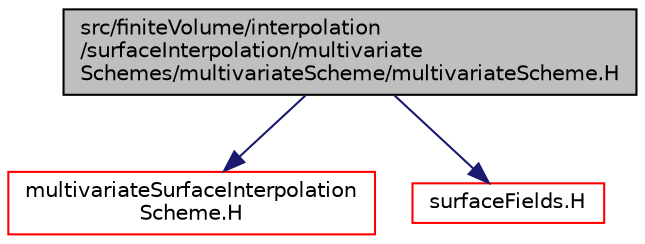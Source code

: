 digraph "src/finiteVolume/interpolation/surfaceInterpolation/multivariateSchemes/multivariateScheme/multivariateScheme.H"
{
  bgcolor="transparent";
  edge [fontname="Helvetica",fontsize="10",labelfontname="Helvetica",labelfontsize="10"];
  node [fontname="Helvetica",fontsize="10",shape=record];
  Node1 [label="src/finiteVolume/interpolation\l/surfaceInterpolation/multivariate\lSchemes/multivariateScheme/multivariateScheme.H",height=0.2,width=0.4,color="black", fillcolor="grey75", style="filled", fontcolor="black"];
  Node1 -> Node2 [color="midnightblue",fontsize="10",style="solid",fontname="Helvetica"];
  Node2 [label="multivariateSurfaceInterpolation\lScheme.H",height=0.2,width=0.4,color="red",URL="$a06187.html"];
  Node1 -> Node3 [color="midnightblue",fontsize="10",style="solid",fontname="Helvetica"];
  Node3 [label="surfaceFields.H",height=0.2,width=0.4,color="red",URL="$a05729.html",tooltip="Foam::surfaceFields. "];
}
